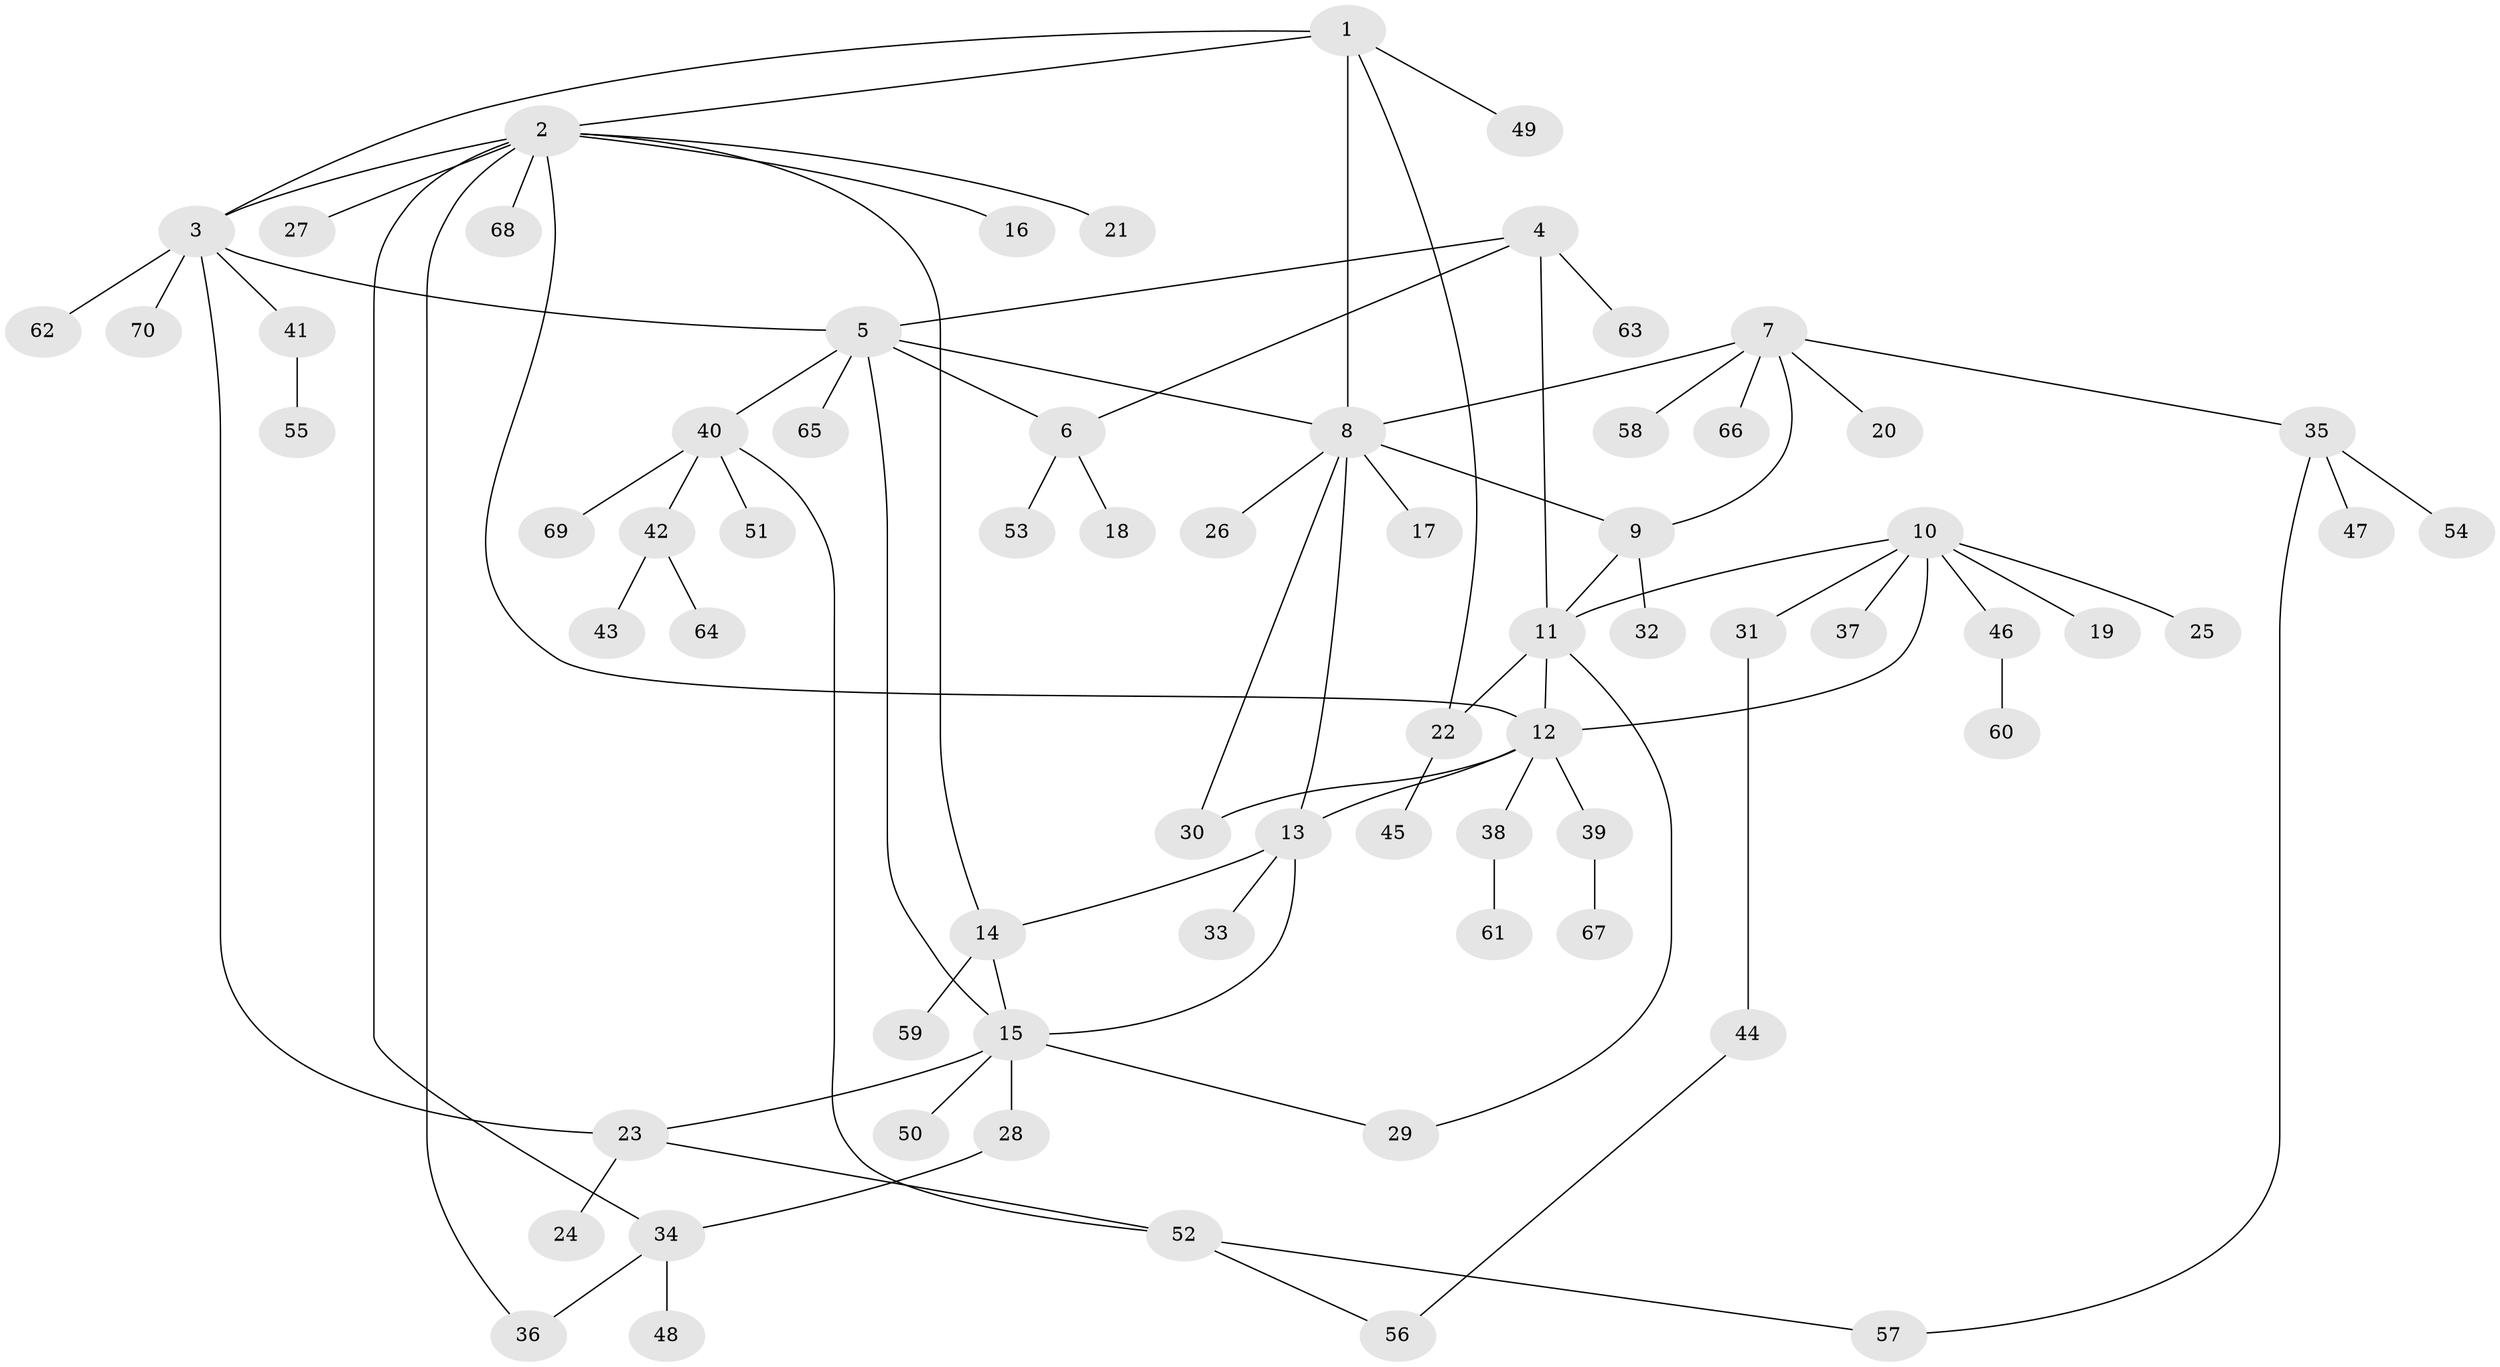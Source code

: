 // coarse degree distribution, {10: 0.02040816326530612, 8: 0.04081632653061224, 11: 0.02040816326530612, 3: 0.12244897959183673, 5: 0.02040816326530612, 6: 0.061224489795918366, 7: 0.02040816326530612, 1: 0.5510204081632653, 2: 0.10204081632653061, 4: 0.04081632653061224}
// Generated by graph-tools (version 1.1) at 2025/52/02/27/25 19:52:18]
// undirected, 70 vertices, 89 edges
graph export_dot {
graph [start="1"]
  node [color=gray90,style=filled];
  1;
  2;
  3;
  4;
  5;
  6;
  7;
  8;
  9;
  10;
  11;
  12;
  13;
  14;
  15;
  16;
  17;
  18;
  19;
  20;
  21;
  22;
  23;
  24;
  25;
  26;
  27;
  28;
  29;
  30;
  31;
  32;
  33;
  34;
  35;
  36;
  37;
  38;
  39;
  40;
  41;
  42;
  43;
  44;
  45;
  46;
  47;
  48;
  49;
  50;
  51;
  52;
  53;
  54;
  55;
  56;
  57;
  58;
  59;
  60;
  61;
  62;
  63;
  64;
  65;
  66;
  67;
  68;
  69;
  70;
  1 -- 2;
  1 -- 3;
  1 -- 8;
  1 -- 22;
  1 -- 49;
  2 -- 3;
  2 -- 12;
  2 -- 14;
  2 -- 16;
  2 -- 21;
  2 -- 27;
  2 -- 34;
  2 -- 36;
  2 -- 68;
  3 -- 5;
  3 -- 23;
  3 -- 41;
  3 -- 62;
  3 -- 70;
  4 -- 5;
  4 -- 6;
  4 -- 11;
  4 -- 63;
  5 -- 6;
  5 -- 8;
  5 -- 15;
  5 -- 40;
  5 -- 65;
  6 -- 18;
  6 -- 53;
  7 -- 8;
  7 -- 9;
  7 -- 20;
  7 -- 35;
  7 -- 58;
  7 -- 66;
  8 -- 9;
  8 -- 13;
  8 -- 17;
  8 -- 26;
  8 -- 30;
  9 -- 11;
  9 -- 32;
  10 -- 11;
  10 -- 12;
  10 -- 19;
  10 -- 25;
  10 -- 31;
  10 -- 37;
  10 -- 46;
  11 -- 12;
  11 -- 22;
  11 -- 29;
  12 -- 13;
  12 -- 30;
  12 -- 38;
  12 -- 39;
  13 -- 14;
  13 -- 15;
  13 -- 33;
  14 -- 15;
  14 -- 59;
  15 -- 23;
  15 -- 28;
  15 -- 29;
  15 -- 50;
  22 -- 45;
  23 -- 24;
  23 -- 52;
  28 -- 34;
  31 -- 44;
  34 -- 36;
  34 -- 48;
  35 -- 47;
  35 -- 54;
  35 -- 57;
  38 -- 61;
  39 -- 67;
  40 -- 42;
  40 -- 51;
  40 -- 52;
  40 -- 69;
  41 -- 55;
  42 -- 43;
  42 -- 64;
  44 -- 56;
  46 -- 60;
  52 -- 56;
  52 -- 57;
}
